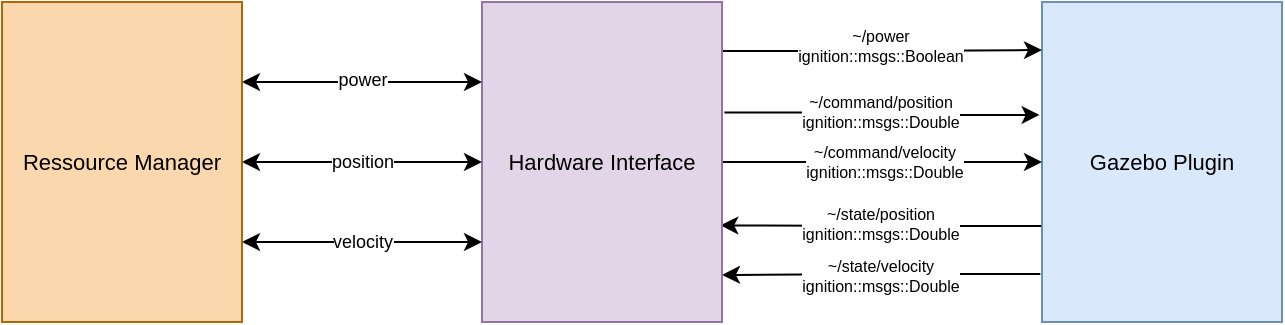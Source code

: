 <mxfile>
    <diagram id="QVJiLsjtFVQGjoEcNKkN" name="Page-1">
        <mxGraphModel dx="678" dy="339" grid="1" gridSize="10" guides="1" tooltips="1" connect="1" arrows="1" fold="1" page="1" pageScale="1" pageWidth="827" pageHeight="1169" math="0" shadow="0">
            <root>
                <mxCell id="0"/>
                <mxCell id="1" parent="0"/>
                <mxCell id="WUQUSZLmtvmsqpihZWAL-1" value="Gazebo Plugin" style="rounded=0;whiteSpace=wrap;html=1;fillColor=#dae8fc;strokeColor=#6c8ebf;fontSize=11;" parent="1" vertex="1">
                    <mxGeometry x="560" y="80" width="120" height="160" as="geometry"/>
                </mxCell>
                <mxCell id="WUQUSZLmtvmsqpihZWAL-3" style="edgeStyle=orthogonalEdgeStyle;rounded=0;orthogonalLoop=1;jettySize=auto;html=1;exitX=0.993;exitY=0.153;exitDx=0;exitDy=0;entryX=0;entryY=0.15;entryDx=0;entryDy=0;entryPerimeter=0;exitPerimeter=0;" parent="1" source="WUQUSZLmtvmsqpihZWAL-2" target="WUQUSZLmtvmsqpihZWAL-1" edge="1">
                    <mxGeometry relative="1" as="geometry"/>
                </mxCell>
                <mxCell id="WUQUSZLmtvmsqpihZWAL-4" value="~/power&lt;br style=&quot;font-size: 8px&quot;&gt;ignition::msgs::Boolean" style="edgeLabel;html=1;align=center;verticalAlign=middle;resizable=0;points=[];fontSize=8;" parent="WUQUSZLmtvmsqpihZWAL-3" vertex="1" connectable="0">
                    <mxGeometry x="0.199" y="-1" relative="1" as="geometry">
                        <mxPoint x="-16" y="-3" as="offset"/>
                    </mxGeometry>
                </mxCell>
                <mxCell id="WUQUSZLmtvmsqpihZWAL-5" style="edgeStyle=orthogonalEdgeStyle;rounded=0;orthogonalLoop=1;jettySize=auto;html=1;exitX=1.01;exitY=0.345;exitDx=0;exitDy=0;exitPerimeter=0;entryX=-0.01;entryY=0.353;entryDx=0;entryDy=0;entryPerimeter=0;" parent="1" source="WUQUSZLmtvmsqpihZWAL-2" target="WUQUSZLmtvmsqpihZWAL-1" edge="1">
                    <mxGeometry relative="1" as="geometry">
                        <mxPoint x="559" y="133" as="targetPoint"/>
                    </mxGeometry>
                </mxCell>
                <mxCell id="WUQUSZLmtvmsqpihZWAL-6" value="~/command/position&lt;br style=&quot;font-size: 8px&quot;&gt;ignition::msgs::Double" style="edgeLabel;html=1;align=center;verticalAlign=middle;resizable=0;points=[];fontSize=8;" parent="WUQUSZLmtvmsqpihZWAL-5" vertex="1" connectable="0">
                    <mxGeometry x="-0.232" y="1" relative="1" as="geometry">
                        <mxPoint x="17" y="1" as="offset"/>
                    </mxGeometry>
                </mxCell>
                <mxCell id="WUQUSZLmtvmsqpihZWAL-7" style="edgeStyle=orthogonalEdgeStyle;rounded=0;orthogonalLoop=1;jettySize=auto;html=1;exitX=-0.007;exitY=0.85;exitDx=0;exitDy=0;entryX=1;entryY=0.853;entryDx=0;entryDy=0;entryPerimeter=0;exitPerimeter=0;" parent="1" source="WUQUSZLmtvmsqpihZWAL-1" target="WUQUSZLmtvmsqpihZWAL-2" edge="1">
                    <mxGeometry relative="1" as="geometry"/>
                </mxCell>
                <mxCell id="WUQUSZLmtvmsqpihZWAL-8" value="~/state/velocity&lt;br style=&quot;font-size: 8px&quot;&gt;ignition::msgs::Double" style="edgeLabel;html=1;align=center;verticalAlign=middle;resizable=0;points=[];fontSize=8;" parent="WUQUSZLmtvmsqpihZWAL-7" vertex="1" connectable="0">
                    <mxGeometry x="0.077" relative="1" as="geometry">
                        <mxPoint x="5" as="offset"/>
                    </mxGeometry>
                </mxCell>
                <mxCell id="WUQUSZLmtvmsqpihZWAL-9" style="edgeStyle=orthogonalEdgeStyle;rounded=0;orthogonalLoop=1;jettySize=auto;html=1;fontSize=11;entryX=0;entryY=0.5;entryDx=0;entryDy=0;" parent="1" source="WUQUSZLmtvmsqpihZWAL-2" target="WUQUSZLmtvmsqpihZWAL-1" edge="1">
                    <mxGeometry relative="1" as="geometry"/>
                </mxCell>
                <mxCell id="WUQUSZLmtvmsqpihZWAL-12" value="~/command/velocity&lt;br&gt;ignition::msgs::Double" style="edgeLabel;html=1;align=center;verticalAlign=middle;resizable=0;points=[];fontSize=8;" parent="WUQUSZLmtvmsqpihZWAL-9" vertex="1" connectable="0">
                    <mxGeometry x="0.23" relative="1" as="geometry">
                        <mxPoint x="-18" as="offset"/>
                    </mxGeometry>
                </mxCell>
                <mxCell id="WUQUSZLmtvmsqpihZWAL-10" style="edgeStyle=orthogonalEdgeStyle;rounded=0;orthogonalLoop=1;jettySize=auto;html=1;entryX=0.993;entryY=0.698;entryDx=0;entryDy=0;entryPerimeter=0;fontSize=11;exitX=-0.003;exitY=0.7;exitDx=0;exitDy=0;exitPerimeter=0;" parent="1" source="WUQUSZLmtvmsqpihZWAL-1" target="WUQUSZLmtvmsqpihZWAL-2" edge="1">
                    <mxGeometry relative="1" as="geometry"/>
                </mxCell>
                <mxCell id="WUQUSZLmtvmsqpihZWAL-11" value="~/state/position&lt;br style=&quot;font-size: 8px&quot;&gt;ignition::msgs::Double" style="edgeLabel;html=1;align=center;verticalAlign=middle;resizable=0;points=[];fontSize=8;direction=south;" parent="WUQUSZLmtvmsqpihZWAL-10" vertex="1" connectable="0">
                    <mxGeometry x="0.188" y="-1" relative="1" as="geometry">
                        <mxPoint x="14" as="offset"/>
                    </mxGeometry>
                </mxCell>
                <mxCell id="WUQUSZLmtvmsqpihZWAL-2" value="Hardware Interface" style="rounded=0;whiteSpace=wrap;html=1;fillColor=#e1d5e7;strokeColor=#9673a6;fontSize=11;" parent="1" vertex="1">
                    <mxGeometry x="280" y="80" width="120" height="160" as="geometry"/>
                </mxCell>
                <mxCell id="3" style="edgeStyle=orthogonalEdgeStyle;rounded=0;orthogonalLoop=1;jettySize=auto;html=1;entryX=0;entryY=0.25;entryDx=0;entryDy=0;exitX=1;exitY=0.25;exitDx=0;exitDy=0;startArrow=classic;startFill=1;" parent="1" source="2" target="WUQUSZLmtvmsqpihZWAL-2" edge="1">
                    <mxGeometry relative="1" as="geometry">
                        <mxPoint x="159" y="104" as="sourcePoint"/>
                        <Array as="points">
                            <mxPoint x="220" y="120"/>
                            <mxPoint x="220" y="120"/>
                        </Array>
                    </mxGeometry>
                </mxCell>
                <mxCell id="4" value="power" style="edgeLabel;html=1;align=center;verticalAlign=middle;resizable=0;points=[];fontSize=9;" parent="3" vertex="1" connectable="0">
                    <mxGeometry x="-0.303" y="1" relative="1" as="geometry">
                        <mxPoint x="18" as="offset"/>
                    </mxGeometry>
                </mxCell>
                <mxCell id="5" style="edgeStyle=orthogonalEdgeStyle;rounded=0;orthogonalLoop=1;jettySize=auto;html=1;startArrow=classic;startFill=1;" parent="1" source="2" target="WUQUSZLmtvmsqpihZWAL-2" edge="1">
                    <mxGeometry relative="1" as="geometry">
                        <Array as="points">
                            <mxPoint x="230" y="160"/>
                            <mxPoint x="230" y="160"/>
                        </Array>
                    </mxGeometry>
                </mxCell>
                <mxCell id="6" value="position" style="edgeLabel;html=1;align=center;verticalAlign=middle;resizable=0;points=[];fontSize=9;" parent="5" vertex="1" connectable="0">
                    <mxGeometry x="-0.324" y="-1" relative="1" as="geometry">
                        <mxPoint x="19" y="-1" as="offset"/>
                    </mxGeometry>
                </mxCell>
                <mxCell id="7" style="edgeStyle=orthogonalEdgeStyle;rounded=0;orthogonalLoop=1;jettySize=auto;html=1;exitX=1;exitY=0.75;exitDx=0;exitDy=0;entryX=0;entryY=0.75;entryDx=0;entryDy=0;startArrow=classic;startFill=1;" parent="1" source="2" target="WUQUSZLmtvmsqpihZWAL-2" edge="1">
                    <mxGeometry relative="1" as="geometry"/>
                </mxCell>
                <mxCell id="8" value="velocity" style="edgeLabel;html=1;align=center;verticalAlign=middle;resizable=0;points=[];fontSize=9;" parent="7" vertex="1" connectable="0">
                    <mxGeometry x="0.235" y="-2" relative="1" as="geometry">
                        <mxPoint x="-14" y="-2" as="offset"/>
                    </mxGeometry>
                </mxCell>
                <mxCell id="2" value="Ressource Manager" style="rounded=0;whiteSpace=wrap;html=1;fillColor=#fad7ac;strokeColor=#b46504;fontSize=11;" parent="1" vertex="1">
                    <mxGeometry x="40" y="80" width="120" height="160" as="geometry"/>
                </mxCell>
            </root>
        </mxGraphModel>
    </diagram>
</mxfile>
